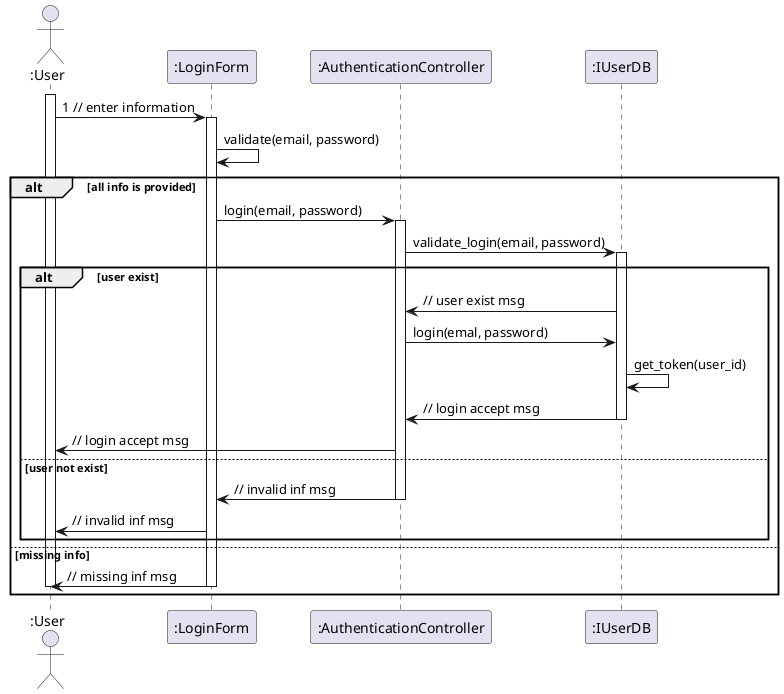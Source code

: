 @startuml
actor ":User"

activate ":User"
":User" -> ":LoginForm" : 1 // enter information
activate ":LoginForm"
":LoginForm" -> ":LoginForm" : validate(email, password)

alt all info is provided

":LoginForm" -> ":AuthenticationController" : login(email, password)
activate ":AuthenticationController"
":AuthenticationController" -> ":IUserDB" : validate_login(email, password)

alt user exist
activate ":IUserDB"
":IUserDB" -> ":AuthenticationController" : // user exist msg
":AuthenticationController" -> ":IUserDB" : login(emal, password)

":IUserDB" -> ":IUserDB" : get_token(user_id)
":IUserDB" -> ":AuthenticationController" : // login accept msg
deactivate ":IUserDB"
":AuthenticationController" -> ":User" : // login accept msg

else user not exist
":AuthenticationController" -> ":LoginForm" : // invalid inf msg
deactivate ":AuthenticationController"
":LoginForm" -> ":User" : // invalid inf msg

end

else missing info

":LoginForm" -> ":User" : // missing inf msg
deactivate ":LoginForm"
deactivate ":User"
end
@enduml